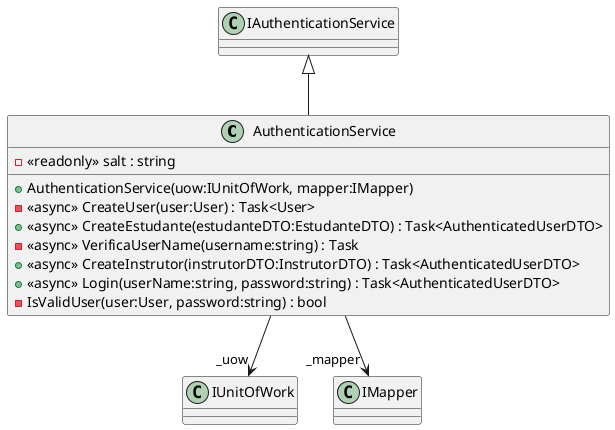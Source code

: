 @startuml
class AuthenticationService {
    - <<readonly>> salt : string
    + AuthenticationService(uow:IUnitOfWork, mapper:IMapper)
    - <<async>> CreateUser(user:User) : Task<User>
    + <<async>> CreateEstudante(estudanteDTO:EstudanteDTO) : Task<AuthenticatedUserDTO>
    - <<async>> VerificaUserName(username:string) : Task
    + <<async>> CreateInstrutor(instrutorDTO:InstrutorDTO) : Task<AuthenticatedUserDTO>
    + <<async>> Login(userName:string, password:string) : Task<AuthenticatedUserDTO>
    - IsValidUser(user:User, password:string) : bool
}
IAuthenticationService <|-- AuthenticationService
AuthenticationService --> "_uow" IUnitOfWork
AuthenticationService --> "_mapper" IMapper
@enduml
